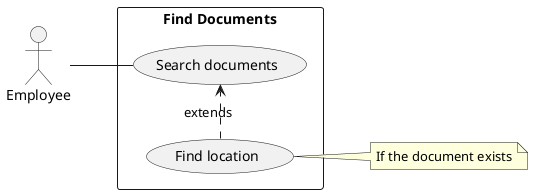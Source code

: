 @startuml Search documents

left to right direction

actor Employee as E

rectangle "Find Documents" {
  usecase "Search documents" as S
  usecase "Find location" as F
}

E -- S
F .> S : "extends"

note right of F
  If the document exists
end note


@enduml
